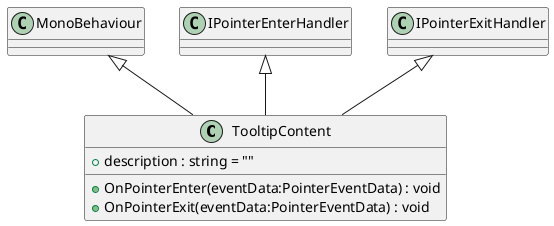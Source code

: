 @startuml
class TooltipContent {
    + description : string = ""
    + OnPointerEnter(eventData:PointerEventData) : void
    + OnPointerExit(eventData:PointerEventData) : void
}
MonoBehaviour <|-- TooltipContent
IPointerEnterHandler <|-- TooltipContent
IPointerExitHandler <|-- TooltipContent
@enduml
